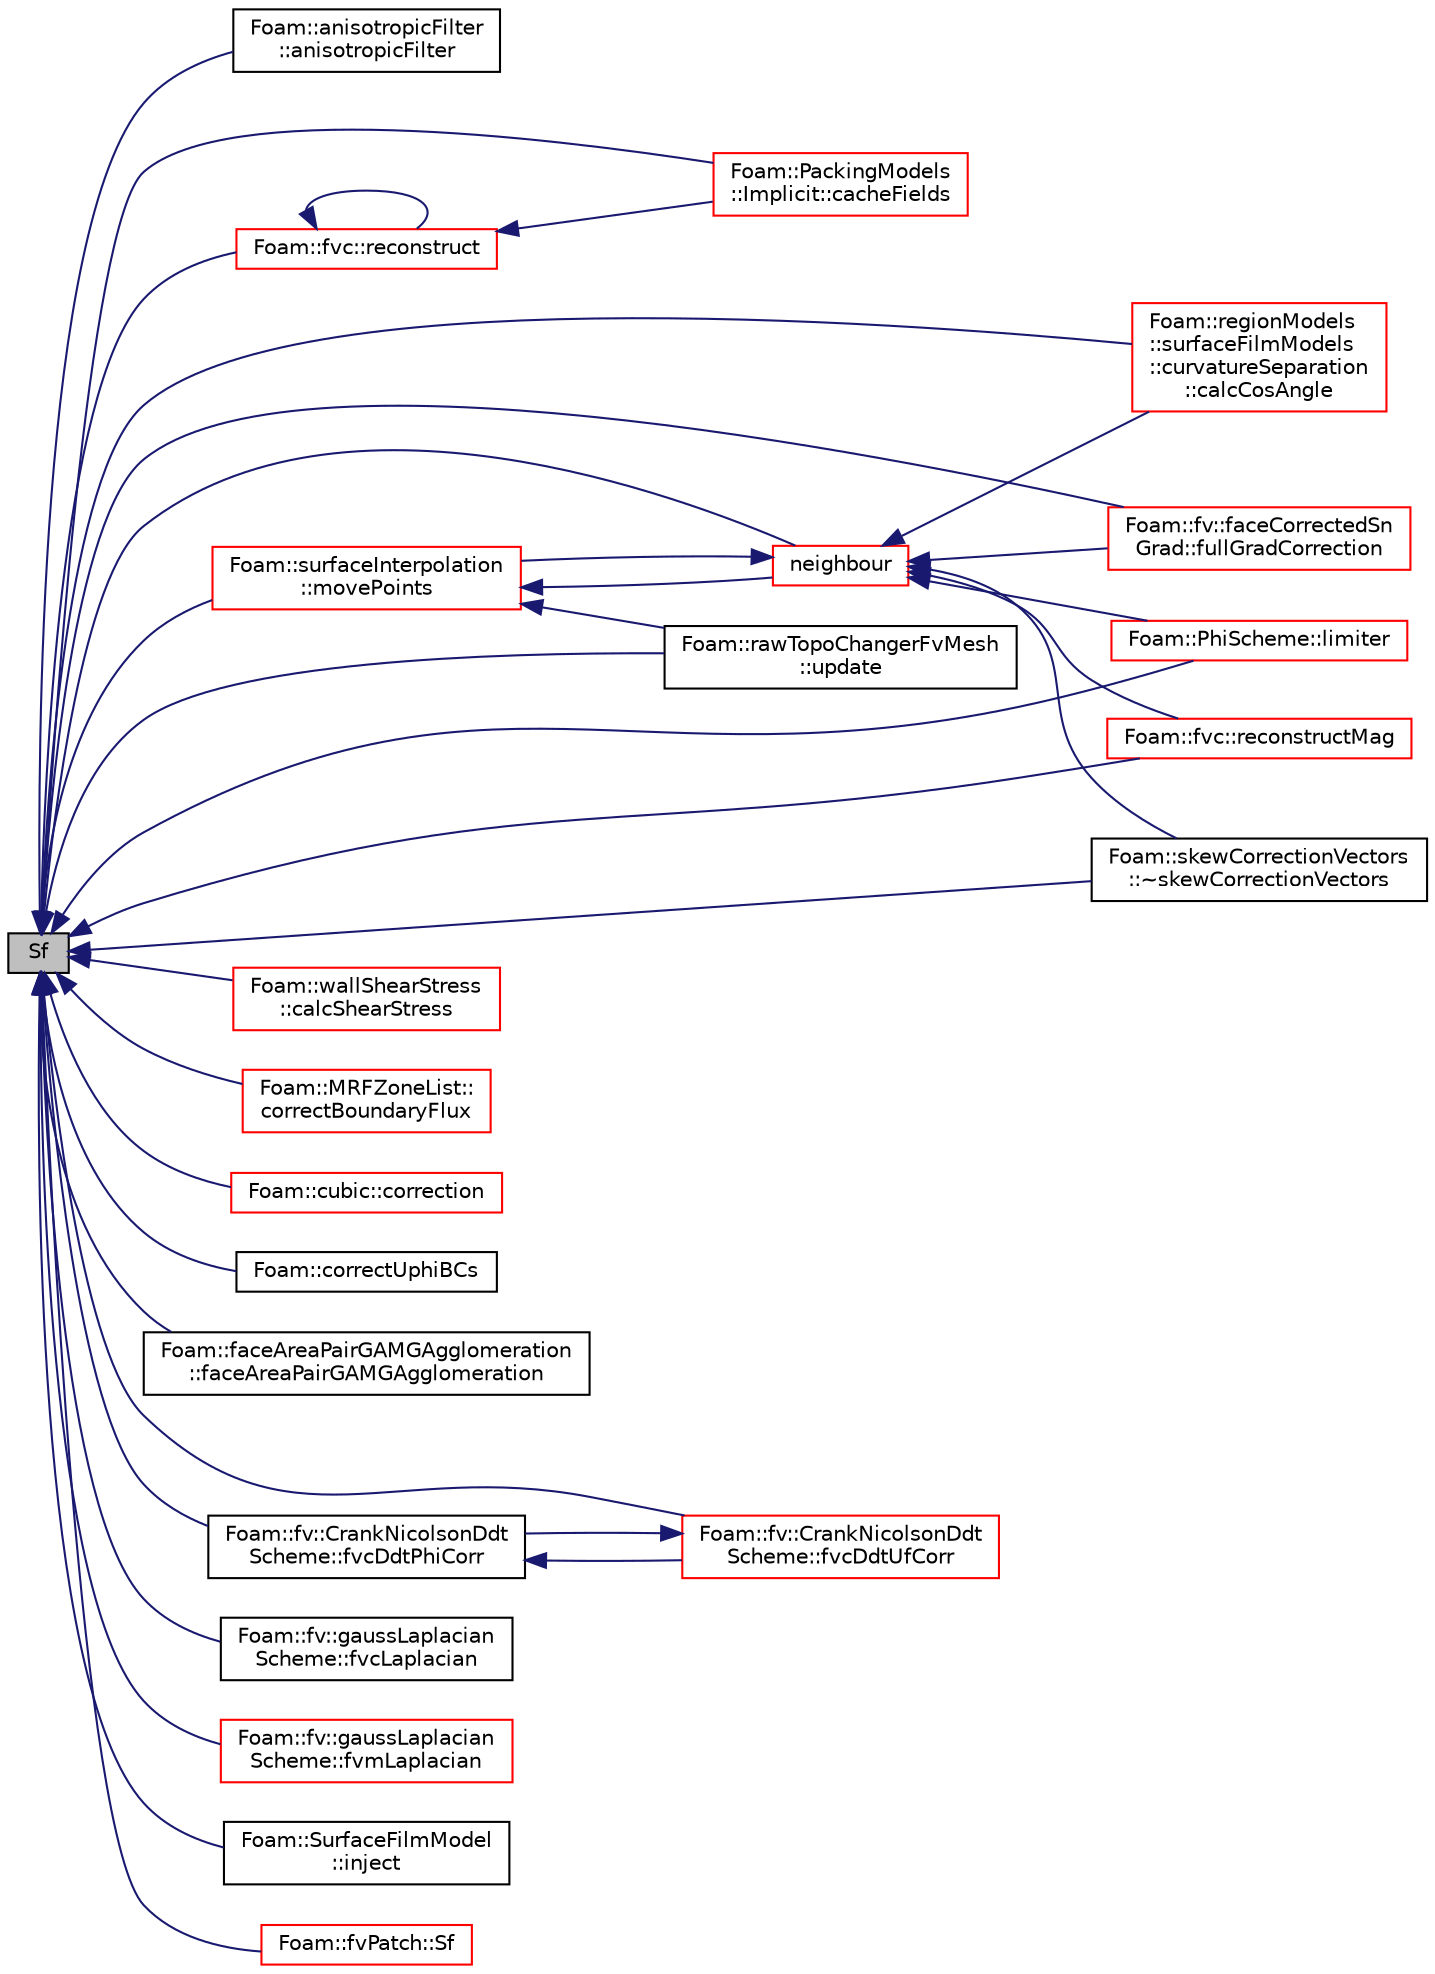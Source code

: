 digraph "Sf"
{
  bgcolor="transparent";
  edge [fontname="Helvetica",fontsize="10",labelfontname="Helvetica",labelfontsize="10"];
  node [fontname="Helvetica",fontsize="10",shape=record];
  rankdir="LR";
  Node1 [label="Sf",height=0.2,width=0.4,color="black", fillcolor="grey75", style="filled", fontcolor="black"];
  Node1 -> Node2 [dir="back",color="midnightblue",fontsize="10",style="solid",fontname="Helvetica"];
  Node2 [label="Foam::anisotropicFilter\l::anisotropicFilter",height=0.2,width=0.4,color="black",URL="$a00060.html#a1054a3bdd9be3f4b6109caf21ffcf3b9",tooltip="Construct from components. "];
  Node1 -> Node3 [dir="back",color="midnightblue",fontsize="10",style="solid",fontname="Helvetica"];
  Node3 [label="Foam::PackingModels\l::Implicit::cacheFields",height=0.2,width=0.4,color="red",URL="$a01039.html#a6005414ac27ae3e0b5a783ba216c1906",tooltip="Calculate the inter particles stresses. "];
  Node1 -> Node4 [dir="back",color="midnightblue",fontsize="10",style="solid",fontname="Helvetica"];
  Node4 [label="Foam::regionModels\l::surfaceFilmModels\l::curvatureSeparation\l::calcCosAngle",height=0.2,width=0.4,color="red",URL="$a00446.html#a1d6b5a28655335fe9dcdeafcf44d0056",tooltip="Calculate the cosine of the angle between gravity vector and. "];
  Node1 -> Node5 [dir="back",color="midnightblue",fontsize="10",style="solid",fontname="Helvetica"];
  Node5 [label="Foam::wallShearStress\l::calcShearStress",height=0.2,width=0.4,color="red",URL="$a02852.html#a8a6d77ce57a081d39fa4e76f5415edec",tooltip="Calculate the shear stress. "];
  Node1 -> Node6 [dir="back",color="midnightblue",fontsize="10",style="solid",fontname="Helvetica"];
  Node6 [label="Foam::MRFZoneList::\lcorrectBoundaryFlux",height=0.2,width=0.4,color="red",URL="$a01542.html#aaa20af6dbf914dfd3231454c5d47252f",tooltip="Correct the boundary flux for the rotation of the MRF region. "];
  Node1 -> Node7 [dir="back",color="midnightblue",fontsize="10",style="solid",fontname="Helvetica"];
  Node7 [label="Foam::cubic::correction",height=0.2,width=0.4,color="red",URL="$a00443.html#a575a424a2a3d61de0e8d6ad368b61be1",tooltip="Return the explicit correction to the face-interpolate. "];
  Node1 -> Node8 [dir="back",color="midnightblue",fontsize="10",style="solid",fontname="Helvetica"];
  Node8 [label="Foam::correctUphiBCs",height=0.2,width=0.4,color="black",URL="$a10733.html#a4908ea05b85fdeaef82622b27418b56b",tooltip="If the mesh is moving correct the velocity BCs on the moving walls to. "];
  Node1 -> Node9 [dir="back",color="midnightblue",fontsize="10",style="solid",fontname="Helvetica"];
  Node9 [label="Foam::faceAreaPairGAMGAgglomeration\l::faceAreaPairGAMGAgglomeration",height=0.2,width=0.4,color="black",URL="$a00716.html#a7906519c7c208b56f01aaf7addac8958",tooltip="Construct given mesh and controls. "];
  Node1 -> Node10 [dir="back",color="midnightblue",fontsize="10",style="solid",fontname="Helvetica"];
  Node10 [label="Foam::fv::faceCorrectedSn\lGrad::fullGradCorrection",height=0.2,width=0.4,color="red",URL="$a00722.html#a1d818a559677e63f3aa628f1787133ce",tooltip="Return the explicit correction to the faceCorrectedSnGrad. "];
  Node1 -> Node11 [dir="back",color="midnightblue",fontsize="10",style="solid",fontname="Helvetica"];
  Node11 [label="Foam::fv::CrankNicolsonDdt\lScheme::fvcDdtPhiCorr",height=0.2,width=0.4,color="black",URL="$a00434.html#a97d8b415a9dfae12e1a430b08297c478"];
  Node11 -> Node12 [dir="back",color="midnightblue",fontsize="10",style="solid",fontname="Helvetica"];
  Node12 [label="Foam::fv::CrankNicolsonDdt\lScheme::fvcDdtUfCorr",height=0.2,width=0.4,color="red",URL="$a00434.html#a6552d37151b37eae5f82370b5ddbac91"];
  Node12 -> Node11 [dir="back",color="midnightblue",fontsize="10",style="solid",fontname="Helvetica"];
  Node1 -> Node12 [dir="back",color="midnightblue",fontsize="10",style="solid",fontname="Helvetica"];
  Node1 -> Node13 [dir="back",color="midnightblue",fontsize="10",style="solid",fontname="Helvetica"];
  Node13 [label="Foam::fv::gaussLaplacian\lScheme::fvcLaplacian",height=0.2,width=0.4,color="black",URL="$a00906.html#a6f8bc706e1f282a6f9ee75da96f6cdbe"];
  Node1 -> Node14 [dir="back",color="midnightblue",fontsize="10",style="solid",fontname="Helvetica"];
  Node14 [label="Foam::fv::gaussLaplacian\lScheme::fvmLaplacian",height=0.2,width=0.4,color="red",URL="$a00906.html#ac363258e34a38773cd5e029506a4b945"];
  Node1 -> Node15 [dir="back",color="midnightblue",fontsize="10",style="solid",fontname="Helvetica"];
  Node15 [label="Foam::SurfaceFilmModel\l::inject",height=0.2,width=0.4,color="black",URL="$a02480.html#ad56021712258ad92961ed1dcb0941870",tooltip="Inject parcels into the cloud. "];
  Node1 -> Node16 [dir="back",color="midnightblue",fontsize="10",style="solid",fontname="Helvetica"];
  Node16 [label="Foam::PhiScheme::limiter",height=0.2,width=0.4,color="red",URL="$a01850.html#aad9e018b93b59932a398c0826c5cef86",tooltip="Return the interpolation weighting factors. "];
  Node1 -> Node17 [dir="back",color="midnightblue",fontsize="10",style="solid",fontname="Helvetica"];
  Node17 [label="Foam::surfaceInterpolation\l::movePoints",height=0.2,width=0.4,color="red",URL="$a02483.html#a049fe0a86e2c86b4c0bb5fe02583bea4",tooltip="Do what is neccessary if the mesh has moved. "];
  Node17 -> Node18 [dir="back",color="midnightblue",fontsize="10",style="solid",fontname="Helvetica"];
  Node18 [label="neighbour",height=0.2,width=0.4,color="red",URL="$a00876.html#a942a1cffef163625ee3408ae1f057dec",tooltip="Internal face neighbour. "];
  Node18 -> Node4 [dir="back",color="midnightblue",fontsize="10",style="solid",fontname="Helvetica"];
  Node18 -> Node10 [dir="back",color="midnightblue",fontsize="10",style="solid",fontname="Helvetica"];
  Node18 -> Node16 [dir="back",color="midnightblue",fontsize="10",style="solid",fontname="Helvetica"];
  Node18 -> Node17 [dir="back",color="midnightblue",fontsize="10",style="solid",fontname="Helvetica"];
  Node18 -> Node19 [dir="back",color="midnightblue",fontsize="10",style="solid",fontname="Helvetica"];
  Node19 [label="Foam::fvc::reconstructMag",height=0.2,width=0.4,color="red",URL="$a10768.html#a29cdad91ee3fc2ac251ac2b4872557da"];
  Node18 -> Node20 [dir="back",color="midnightblue",fontsize="10",style="solid",fontname="Helvetica"];
  Node20 [label="Foam::skewCorrectionVectors\l::~skewCorrectionVectors",height=0.2,width=0.4,color="black",URL="$a02335.html#a16c9b82f5dcc80a9c175094d7c5e1020",tooltip="Destructor. "];
  Node17 -> Node21 [dir="back",color="midnightblue",fontsize="10",style="solid",fontname="Helvetica"];
  Node21 [label="Foam::rawTopoChangerFvMesh\l::update",height=0.2,width=0.4,color="black",URL="$a02077.html#aa2aac016e2bf7b5bd2b271786c2791aa",tooltip="Update the mesh for both mesh motion and topology change. "];
  Node1 -> Node18 [dir="back",color="midnightblue",fontsize="10",style="solid",fontname="Helvetica"];
  Node1 -> Node22 [dir="back",color="midnightblue",fontsize="10",style="solid",fontname="Helvetica"];
  Node22 [label="Foam::fvc::reconstruct",height=0.2,width=0.4,color="red",URL="$a10768.html#ad3f62a925e1c910123bc88b6572e4b78"];
  Node22 -> Node22 [dir="back",color="midnightblue",fontsize="10",style="solid",fontname="Helvetica"];
  Node22 -> Node3 [dir="back",color="midnightblue",fontsize="10",style="solid",fontname="Helvetica"];
  Node1 -> Node19 [dir="back",color="midnightblue",fontsize="10",style="solid",fontname="Helvetica"];
  Node1 -> Node23 [dir="back",color="midnightblue",fontsize="10",style="solid",fontname="Helvetica"];
  Node23 [label="Foam::fvPatch::Sf",height=0.2,width=0.4,color="red",URL="$a00885.html#a3113bc602401d965fc6f373b993f0690",tooltip="Return face area vectors. "];
  Node1 -> Node21 [dir="back",color="midnightblue",fontsize="10",style="solid",fontname="Helvetica"];
  Node1 -> Node20 [dir="back",color="midnightblue",fontsize="10",style="solid",fontname="Helvetica"];
}
